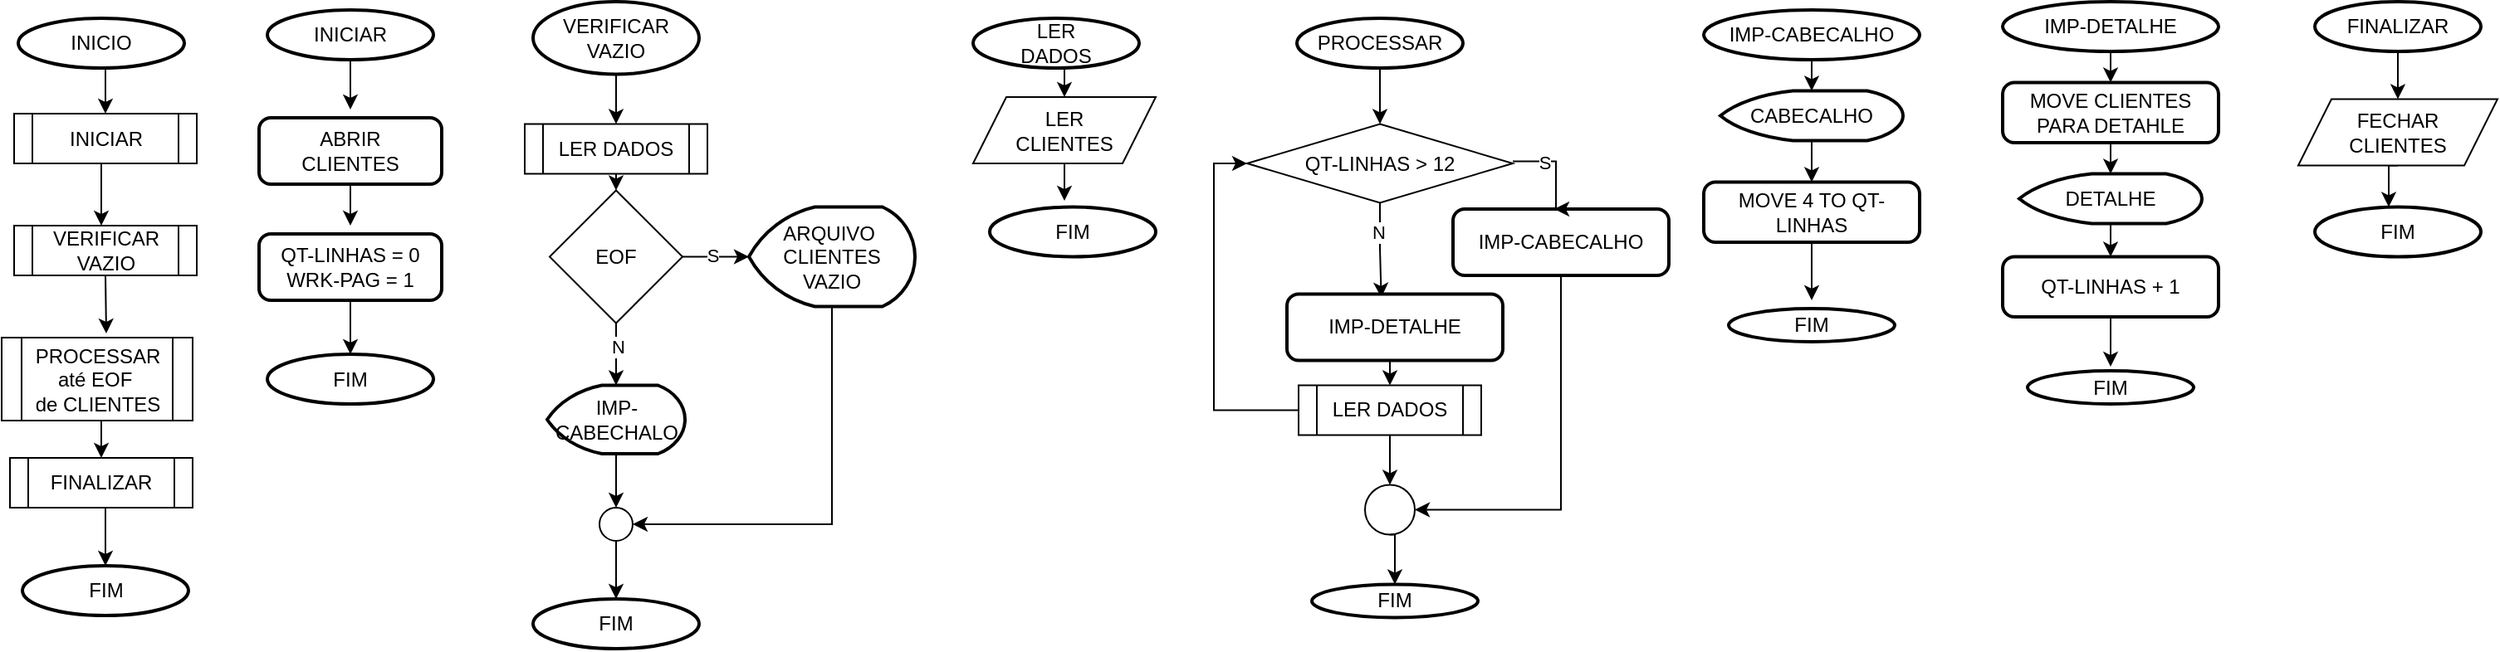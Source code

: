 <mxfile version="24.5.3" type="device" pages="2">
  <diagram name="Página-1" id="pBaO2yfYD-rqWQupFbOJ">
    <mxGraphModel dx="1549" dy="926" grid="1" gridSize="10" guides="1" tooltips="1" connect="1" arrows="1" fold="1" page="1" pageScale="1" pageWidth="827" pageHeight="1169" math="0" shadow="0">
      <root>
        <mxCell id="0" />
        <mxCell id="1" parent="0" />
        <mxCell id="b5VaA3jdvrJ5qbFLaiBG-65" style="edgeStyle=orthogonalEdgeStyle;rounded=0;orthogonalLoop=1;jettySize=auto;html=1;exitX=0.5;exitY=1;exitDx=0;exitDy=0;exitPerimeter=0;entryX=0.5;entryY=0;entryDx=0;entryDy=0;" parent="1" source="b5VaA3jdvrJ5qbFLaiBG-66" target="b5VaA3jdvrJ5qbFLaiBG-69" edge="1">
          <mxGeometry relative="1" as="geometry" />
        </mxCell>
        <mxCell id="b5VaA3jdvrJ5qbFLaiBG-66" value="INICIO" style="strokeWidth=2;html=1;shape=mxgraph.flowchart.start_1;whiteSpace=wrap;" parent="1" vertex="1">
          <mxGeometry x="15" y="30" width="100" height="30" as="geometry" />
        </mxCell>
        <mxCell id="b5VaA3jdvrJ5qbFLaiBG-67" value="FIM" style="strokeWidth=2;html=1;shape=mxgraph.flowchart.start_1;whiteSpace=wrap;" parent="1" vertex="1">
          <mxGeometry x="17.5" y="360" width="100" height="30" as="geometry" />
        </mxCell>
        <mxCell id="b5VaA3jdvrJ5qbFLaiBG-68" style="edgeStyle=orthogonalEdgeStyle;rounded=0;orthogonalLoop=1;jettySize=auto;html=1;exitX=0.5;exitY=1;exitDx=0;exitDy=0;" parent="1" source="b5VaA3jdvrJ5qbFLaiBG-69" edge="1">
          <mxGeometry relative="1" as="geometry">
            <mxPoint x="65" y="155" as="targetPoint" />
          </mxGeometry>
        </mxCell>
        <mxCell id="b5VaA3jdvrJ5qbFLaiBG-69" value="INICIAR" style="shape=process;whiteSpace=wrap;html=1;backgroundOutline=1;" parent="1" vertex="1">
          <mxGeometry x="12.5" y="87.5" width="110" height="30" as="geometry" />
        </mxCell>
        <mxCell id="b5VaA3jdvrJ5qbFLaiBG-70" style="edgeStyle=orthogonalEdgeStyle;rounded=0;orthogonalLoop=1;jettySize=auto;html=1;exitX=0.5;exitY=1;exitDx=0;exitDy=0;entryX=0.5;entryY=0;entryDx=0;entryDy=0;" parent="1" source="b5VaA3jdvrJ5qbFLaiBG-71" target="b5VaA3jdvrJ5qbFLaiBG-72" edge="1">
          <mxGeometry relative="1" as="geometry" />
        </mxCell>
        <mxCell id="b5VaA3jdvrJ5qbFLaiBG-71" value="PROCESSAR&lt;div&gt;até EOF&amp;nbsp;&lt;/div&gt;&lt;div&gt;de CLIENTES&lt;/div&gt;" style="shape=process;whiteSpace=wrap;html=1;backgroundOutline=1;" parent="1" vertex="1">
          <mxGeometry x="5" y="222.5" width="115" height="50" as="geometry" />
        </mxCell>
        <mxCell id="b5VaA3jdvrJ5qbFLaiBG-72" value="FINALIZAR" style="shape=process;whiteSpace=wrap;html=1;backgroundOutline=1;" parent="1" vertex="1">
          <mxGeometry x="10" y="295" width="110" height="30" as="geometry" />
        </mxCell>
        <mxCell id="b5VaA3jdvrJ5qbFLaiBG-73" style="edgeStyle=orthogonalEdgeStyle;rounded=0;orthogonalLoop=1;jettySize=auto;html=1;exitX=0.5;exitY=1;exitDx=0;exitDy=0;exitPerimeter=0;entryX=0.5;entryY=0;entryDx=0;entryDy=0;" parent="1" source="b5VaA3jdvrJ5qbFLaiBG-74" edge="1">
          <mxGeometry relative="1" as="geometry">
            <mxPoint x="215" y="85" as="targetPoint" />
          </mxGeometry>
        </mxCell>
        <mxCell id="b5VaA3jdvrJ5qbFLaiBG-74" value="INICIAR" style="strokeWidth=2;html=1;shape=mxgraph.flowchart.start_1;whiteSpace=wrap;" parent="1" vertex="1">
          <mxGeometry x="165" y="25" width="100" height="30" as="geometry" />
        </mxCell>
        <mxCell id="b5VaA3jdvrJ5qbFLaiBG-75" value="FIM" style="strokeWidth=2;html=1;shape=mxgraph.flowchart.start_1;whiteSpace=wrap;" parent="1" vertex="1">
          <mxGeometry x="165" y="232.5" width="100" height="30" as="geometry" />
        </mxCell>
        <mxCell id="b5VaA3jdvrJ5qbFLaiBG-76" style="edgeStyle=orthogonalEdgeStyle;rounded=0;orthogonalLoop=1;jettySize=auto;html=1;exitX=0.5;exitY=1;exitDx=0;exitDy=0;entryX=0.5;entryY=0;entryDx=0;entryDy=0;" parent="1" edge="1">
          <mxGeometry relative="1" as="geometry">
            <mxPoint x="215" y="125" as="sourcePoint" />
            <mxPoint x="215" y="155" as="targetPoint" />
          </mxGeometry>
        </mxCell>
        <mxCell id="vRpORgjXn3SRnf6E8RrY-3" style="edgeStyle=orthogonalEdgeStyle;rounded=0;orthogonalLoop=1;jettySize=auto;html=1;entryX=0.5;entryY=0;entryDx=0;entryDy=0;" parent="1" source="b5VaA3jdvrJ5qbFLaiBG-79" target="b5VaA3jdvrJ5qbFLaiBG-99" edge="1">
          <mxGeometry relative="1" as="geometry" />
        </mxCell>
        <mxCell id="b5VaA3jdvrJ5qbFLaiBG-79" value="PROCESSAR" style="strokeWidth=2;html=1;shape=mxgraph.flowchart.start_1;whiteSpace=wrap;" parent="1" vertex="1">
          <mxGeometry x="785" y="30" width="100" height="30" as="geometry" />
        </mxCell>
        <mxCell id="b5VaA3jdvrJ5qbFLaiBG-80" value="FIM" style="strokeWidth=2;html=1;shape=mxgraph.flowchart.start_1;whiteSpace=wrap;" parent="1" vertex="1">
          <mxGeometry x="794" y="371.25" width="100" height="20" as="geometry" />
        </mxCell>
        <mxCell id="b5VaA3jdvrJ5qbFLaiBG-81" value="FINALIZAR" style="strokeWidth=2;html=1;shape=mxgraph.flowchart.start_1;whiteSpace=wrap;" parent="1" vertex="1">
          <mxGeometry x="1398" y="20" width="100" height="30" as="geometry" />
        </mxCell>
        <mxCell id="b5VaA3jdvrJ5qbFLaiBG-82" value="FIM" style="strokeWidth=2;html=1;shape=mxgraph.flowchart.start_1;whiteSpace=wrap;" parent="1" vertex="1">
          <mxGeometry x="1398" y="143.75" width="100" height="30" as="geometry" />
        </mxCell>
        <mxCell id="b5VaA3jdvrJ5qbFLaiBG-83" style="edgeStyle=orthogonalEdgeStyle;rounded=0;orthogonalLoop=1;jettySize=auto;html=1;exitX=0.5;exitY=1;exitDx=0;exitDy=0;entryX=0.5;entryY=0;entryDx=0;entryDy=0;" parent="1" source="b5VaA3jdvrJ5qbFLaiBG-84" edge="1">
          <mxGeometry relative="1" as="geometry">
            <mxPoint x="1442.5" y="143.75" as="targetPoint" />
          </mxGeometry>
        </mxCell>
        <mxCell id="b5VaA3jdvrJ5qbFLaiBG-84" value="FECHAR&lt;div&gt;CLIENTES&lt;/div&gt;" style="shape=parallelogram;perimeter=parallelogramPerimeter;whiteSpace=wrap;html=1;fixedSize=1;" parent="1" vertex="1">
          <mxGeometry x="1388" y="78.75" width="120" height="40" as="geometry" />
        </mxCell>
        <mxCell id="b5VaA3jdvrJ5qbFLaiBG-89" style="edgeStyle=orthogonalEdgeStyle;rounded=0;orthogonalLoop=1;jettySize=auto;html=1;exitX=0.5;exitY=1;exitDx=0;exitDy=0;exitPerimeter=0;entryX=0.5;entryY=0;entryDx=0;entryDy=0;" parent="1" source="b5VaA3jdvrJ5qbFLaiBG-90" target="b5VaA3jdvrJ5qbFLaiBG-110" edge="1">
          <mxGeometry relative="1" as="geometry" />
        </mxCell>
        <mxCell id="b5VaA3jdvrJ5qbFLaiBG-90" value="VERIFICAR&lt;div&gt;VAZIO&lt;/div&gt;" style="strokeWidth=2;html=1;shape=mxgraph.flowchart.start_1;whiteSpace=wrap;" parent="1" vertex="1">
          <mxGeometry x="325" y="20" width="100" height="43.75" as="geometry" />
        </mxCell>
        <mxCell id="b5VaA3jdvrJ5qbFLaiBG-91" value="FIM" style="strokeWidth=2;html=1;shape=mxgraph.flowchart.start_1;whiteSpace=wrap;" parent="1" vertex="1">
          <mxGeometry x="325" y="380" width="100" height="30" as="geometry" />
        </mxCell>
        <mxCell id="b5VaA3jdvrJ5qbFLaiBG-96" style="edgeStyle=orthogonalEdgeStyle;rounded=0;orthogonalLoop=1;jettySize=auto;html=1;exitX=0.5;exitY=1;exitDx=0;exitDy=0;entryX=0.5;entryY=0;entryDx=0;entryDy=0;entryPerimeter=0;" parent="1" source="b5VaA3jdvrJ5qbFLaiBG-72" target="b5VaA3jdvrJ5qbFLaiBG-67" edge="1">
          <mxGeometry relative="1" as="geometry" />
        </mxCell>
        <mxCell id="b5VaA3jdvrJ5qbFLaiBG-97" style="edgeStyle=orthogonalEdgeStyle;rounded=0;orthogonalLoop=1;jettySize=auto;html=1;exitX=0.5;exitY=1;exitDx=0;exitDy=0;entryX=0.437;entryY=0.054;entryDx=0;entryDy=0;entryPerimeter=0;" parent="1" source="b5VaA3jdvrJ5qbFLaiBG-99" target="b5VaA3jdvrJ5qbFLaiBG-138" edge="1">
          <mxGeometry relative="1" as="geometry">
            <mxPoint x="835" y="300" as="targetPoint" />
          </mxGeometry>
        </mxCell>
        <mxCell id="b5VaA3jdvrJ5qbFLaiBG-98" value="N" style="edgeLabel;html=1;align=center;verticalAlign=middle;resizable=0;points=[];" parent="b5VaA3jdvrJ5qbFLaiBG-97" connectable="0" vertex="1">
          <mxGeometry x="-0.394" y="-1" relative="1" as="geometry">
            <mxPoint as="offset" />
          </mxGeometry>
        </mxCell>
        <mxCell id="b5VaA3jdvrJ5qbFLaiBG-99" value="QT-LINHAS &amp;gt; 12" style="rhombus;whiteSpace=wrap;html=1;" parent="1" vertex="1">
          <mxGeometry x="755" y="93.75" width="160" height="47.5" as="geometry" />
        </mxCell>
        <mxCell id="b5VaA3jdvrJ5qbFLaiBG-140" style="edgeStyle=orthogonalEdgeStyle;rounded=0;orthogonalLoop=1;jettySize=auto;html=1;exitX=0.5;exitY=1;exitDx=0;exitDy=0;entryX=1;entryY=0.5;entryDx=0;entryDy=0;" parent="1" source="b5VaA3jdvrJ5qbFLaiBG-100" target="b5VaA3jdvrJ5qbFLaiBG-101" edge="1">
          <mxGeometry relative="1" as="geometry">
            <mxPoint x="944" y="281.25" as="targetPoint" />
          </mxGeometry>
        </mxCell>
        <mxCell id="b5VaA3jdvrJ5qbFLaiBG-100" value="IMP-CABECALHO" style="rounded=1;whiteSpace=wrap;html=1;absoluteArcSize=1;arcSize=14;strokeWidth=2;" parent="1" vertex="1">
          <mxGeometry x="879" y="145" width="130" height="40" as="geometry" />
        </mxCell>
        <mxCell id="b5VaA3jdvrJ5qbFLaiBG-101" value="" style="ellipse;whiteSpace=wrap;html=1;aspect=fixed;" parent="1" vertex="1">
          <mxGeometry x="826" y="311.25" width="30" height="30" as="geometry" />
        </mxCell>
        <mxCell id="b5VaA3jdvrJ5qbFLaiBG-102" style="edgeStyle=orthogonalEdgeStyle;rounded=0;orthogonalLoop=1;jettySize=auto;html=1;exitX=1;exitY=0.5;exitDx=0;exitDy=0;" parent="1" edge="1">
          <mxGeometry relative="1" as="geometry">
            <mxPoint x="915" y="116.25" as="sourcePoint" />
            <mxPoint x="940" y="145" as="targetPoint" />
            <Array as="points">
              <mxPoint x="941" y="116.5" />
            </Array>
          </mxGeometry>
        </mxCell>
        <mxCell id="b5VaA3jdvrJ5qbFLaiBG-103" value="S" style="edgeLabel;html=1;align=center;verticalAlign=middle;resizable=0;points=[];" parent="b5VaA3jdvrJ5qbFLaiBG-102" connectable="0" vertex="1">
          <mxGeometry x="-0.341" relative="1" as="geometry">
            <mxPoint as="offset" />
          </mxGeometry>
        </mxCell>
        <mxCell id="b5VaA3jdvrJ5qbFLaiBG-105" value="ABRIR&lt;div&gt;CLIENTES&lt;/div&gt;" style="rounded=1;whiteSpace=wrap;html=1;absoluteArcSize=1;arcSize=14;strokeWidth=2;" parent="1" vertex="1">
          <mxGeometry x="160" y="90" width="110" height="40" as="geometry" />
        </mxCell>
        <mxCell id="b5VaA3jdvrJ5qbFLaiBG-106" value="&lt;div&gt;QT-LINHAS = 0&lt;/div&gt;&lt;div&gt;WRK-PAG = 1&lt;/div&gt;" style="rounded=1;whiteSpace=wrap;html=1;absoluteArcSize=1;arcSize=14;strokeWidth=2;" parent="1" vertex="1">
          <mxGeometry x="160" y="160" width="110" height="40" as="geometry" />
        </mxCell>
        <mxCell id="b5VaA3jdvrJ5qbFLaiBG-107" style="edgeStyle=orthogonalEdgeStyle;rounded=0;orthogonalLoop=1;jettySize=auto;html=1;exitX=0.5;exitY=1;exitDx=0;exitDy=0;" parent="1" source="b5VaA3jdvrJ5qbFLaiBG-108" edge="1">
          <mxGeometry relative="1" as="geometry">
            <mxPoint x="68" y="220" as="targetPoint" />
          </mxGeometry>
        </mxCell>
        <mxCell id="b5VaA3jdvrJ5qbFLaiBG-108" value="VERIFICAR&lt;div&gt;VAZIO&lt;/div&gt;" style="shape=process;whiteSpace=wrap;html=1;backgroundOutline=1;" parent="1" vertex="1">
          <mxGeometry x="12.5" y="155" width="110" height="30" as="geometry" />
        </mxCell>
        <mxCell id="b5VaA3jdvrJ5qbFLaiBG-109" style="edgeStyle=orthogonalEdgeStyle;rounded=0;orthogonalLoop=1;jettySize=auto;html=1;exitX=0.5;exitY=1;exitDx=0;exitDy=0;entryX=0.5;entryY=0;entryDx=0;entryDy=0;" parent="1" source="b5VaA3jdvrJ5qbFLaiBG-110" target="b5VaA3jdvrJ5qbFLaiBG-115" edge="1">
          <mxGeometry relative="1" as="geometry" />
        </mxCell>
        <mxCell id="b5VaA3jdvrJ5qbFLaiBG-110" value="LER DADOS" style="shape=process;whiteSpace=wrap;html=1;backgroundOutline=1;" parent="1" vertex="1">
          <mxGeometry x="320" y="93.75" width="110" height="30" as="geometry" />
        </mxCell>
        <mxCell id="b5VaA3jdvrJ5qbFLaiBG-111" style="edgeStyle=orthogonalEdgeStyle;rounded=0;orthogonalLoop=1;jettySize=auto;html=1;exitX=0.5;exitY=1;exitDx=0;exitDy=0;exitPerimeter=0;entryX=0.5;entryY=0;entryDx=0;entryDy=0;" parent="1" source="b5VaA3jdvrJ5qbFLaiBG-112" target="b5VaA3jdvrJ5qbFLaiBG-113" edge="1">
          <mxGeometry relative="1" as="geometry" />
        </mxCell>
        <mxCell id="b5VaA3jdvrJ5qbFLaiBG-112" value="LER&lt;div&gt;DADOS&lt;/div&gt;" style="strokeWidth=2;html=1;shape=mxgraph.flowchart.start_1;whiteSpace=wrap;" parent="1" vertex="1">
          <mxGeometry x="590" y="30" width="100" height="30" as="geometry" />
        </mxCell>
        <mxCell id="b5VaA3jdvrJ5qbFLaiBG-113" value="LER&lt;div&gt;CLIENTES&lt;/div&gt;" style="shape=parallelogram;perimeter=parallelogramPerimeter;whiteSpace=wrap;html=1;fixedSize=1;" parent="1" vertex="1">
          <mxGeometry x="590" y="77.5" width="110" height="40" as="geometry" />
        </mxCell>
        <mxCell id="b5VaA3jdvrJ5qbFLaiBG-114" value="FIM" style="strokeWidth=2;html=1;shape=mxgraph.flowchart.start_1;whiteSpace=wrap;" parent="1" vertex="1">
          <mxGeometry x="600" y="143.75" width="100" height="30" as="geometry" />
        </mxCell>
        <mxCell id="b5VaA3jdvrJ5qbFLaiBG-115" value="EOF" style="rhombus;whiteSpace=wrap;html=1;" parent="1" vertex="1">
          <mxGeometry x="335" y="133.75" width="80" height="80" as="geometry" />
        </mxCell>
        <mxCell id="b5VaA3jdvrJ5qbFLaiBG-116" value="ARQUIVO&amp;nbsp;&lt;div&gt;CLIENTES&lt;div&gt;VAZIO&lt;/div&gt;&lt;/div&gt;" style="strokeWidth=2;html=1;shape=mxgraph.flowchart.display;whiteSpace=wrap;" parent="1" vertex="1">
          <mxGeometry x="455" y="143.75" width="100" height="60" as="geometry" />
        </mxCell>
        <mxCell id="b5VaA3jdvrJ5qbFLaiBG-117" style="edgeStyle=orthogonalEdgeStyle;rounded=0;orthogonalLoop=1;jettySize=auto;html=1;exitX=1;exitY=0.5;exitDx=0;exitDy=0;entryX=0;entryY=0.5;entryDx=0;entryDy=0;entryPerimeter=0;" parent="1" source="b5VaA3jdvrJ5qbFLaiBG-115" target="b5VaA3jdvrJ5qbFLaiBG-116" edge="1">
          <mxGeometry relative="1" as="geometry" />
        </mxCell>
        <mxCell id="b5VaA3jdvrJ5qbFLaiBG-118" value="S" style="edgeLabel;html=1;align=center;verticalAlign=middle;resizable=0;points=[];" parent="b5VaA3jdvrJ5qbFLaiBG-117" connectable="0" vertex="1">
          <mxGeometry x="-0.121" y="1" relative="1" as="geometry">
            <mxPoint as="offset" />
          </mxGeometry>
        </mxCell>
        <mxCell id="b5VaA3jdvrJ5qbFLaiBG-119" value="" style="verticalLabelPosition=bottom;verticalAlign=top;html=1;shape=mxgraph.flowchart.on-page_reference;" parent="1" vertex="1">
          <mxGeometry x="365" y="325" width="20" height="20" as="geometry" />
        </mxCell>
        <mxCell id="b5VaA3jdvrJ5qbFLaiBG-120" style="edgeStyle=orthogonalEdgeStyle;rounded=0;orthogonalLoop=1;jettySize=auto;html=1;exitX=0.5;exitY=1;exitDx=0;exitDy=0;entryX=0.5;entryY=0;entryDx=0;entryDy=0;entryPerimeter=0;" parent="1" source="Aht1Coh94drEiAmXXkFB-1" target="b5VaA3jdvrJ5qbFLaiBG-119" edge="1">
          <mxGeometry relative="1" as="geometry" />
        </mxCell>
        <mxCell id="b5VaA3jdvrJ5qbFLaiBG-122" style="edgeStyle=orthogonalEdgeStyle;rounded=0;orthogonalLoop=1;jettySize=auto;html=1;exitX=0.5;exitY=1;exitDx=0;exitDy=0;exitPerimeter=0;entryX=0.5;entryY=0;entryDx=0;entryDy=0;entryPerimeter=0;" parent="1" source="b5VaA3jdvrJ5qbFLaiBG-119" target="b5VaA3jdvrJ5qbFLaiBG-91" edge="1">
          <mxGeometry relative="1" as="geometry" />
        </mxCell>
        <mxCell id="b5VaA3jdvrJ5qbFLaiBG-123" style="edgeStyle=orthogonalEdgeStyle;rounded=0;orthogonalLoop=1;jettySize=auto;html=1;exitX=0.5;exitY=1;exitDx=0;exitDy=0;exitPerimeter=0;entryX=1;entryY=0.5;entryDx=0;entryDy=0;entryPerimeter=0;" parent="1" source="b5VaA3jdvrJ5qbFLaiBG-116" target="b5VaA3jdvrJ5qbFLaiBG-119" edge="1">
          <mxGeometry relative="1" as="geometry" />
        </mxCell>
        <mxCell id="b5VaA3jdvrJ5qbFLaiBG-124" style="edgeStyle=orthogonalEdgeStyle;rounded=0;orthogonalLoop=1;jettySize=auto;html=1;exitX=0.5;exitY=1;exitDx=0;exitDy=0;" parent="1" source="b5VaA3jdvrJ5qbFLaiBG-113" edge="1">
          <mxGeometry relative="1" as="geometry">
            <mxPoint x="645" y="140" as="targetPoint" />
          </mxGeometry>
        </mxCell>
        <mxCell id="b5VaA3jdvrJ5qbFLaiBG-130" style="edgeStyle=orthogonalEdgeStyle;rounded=0;orthogonalLoop=1;jettySize=auto;html=1;exitX=0.5;exitY=1;exitDx=0;exitDy=0;exitPerimeter=0;entryX=0.5;entryY=0;entryDx=0;entryDy=0;entryPerimeter=0;" parent="1" source="b5VaA3jdvrJ5qbFLaiBG-81" edge="1">
          <mxGeometry relative="1" as="geometry">
            <mxPoint x="1448.0" y="78.75" as="targetPoint" />
          </mxGeometry>
        </mxCell>
        <mxCell id="b5VaA3jdvrJ5qbFLaiBG-137" style="edgeStyle=orthogonalEdgeStyle;rounded=0;orthogonalLoop=1;jettySize=auto;html=1;exitX=0.5;exitY=1;exitDx=0;exitDy=0;entryX=0.5;entryY=0;entryDx=0;entryDy=0;entryPerimeter=0;" parent="1" source="b5VaA3jdvrJ5qbFLaiBG-106" target="b5VaA3jdvrJ5qbFLaiBG-75" edge="1">
          <mxGeometry relative="1" as="geometry" />
        </mxCell>
        <mxCell id="b5VaA3jdvrJ5qbFLaiBG-142" style="edgeStyle=orthogonalEdgeStyle;rounded=0;orthogonalLoop=1;jettySize=auto;html=1;exitX=0.5;exitY=1;exitDx=0;exitDy=0;entryX=0.5;entryY=0;entryDx=0;entryDy=0;" parent="1" source="b5VaA3jdvrJ5qbFLaiBG-138" target="b5VaA3jdvrJ5qbFLaiBG-141" edge="1">
          <mxGeometry relative="1" as="geometry" />
        </mxCell>
        <mxCell id="b5VaA3jdvrJ5qbFLaiBG-138" value="IMP-DETALHE" style="rounded=1;whiteSpace=wrap;html=1;absoluteArcSize=1;arcSize=14;strokeWidth=2;" parent="1" vertex="1">
          <mxGeometry x="779" y="196.25" width="130" height="40" as="geometry" />
        </mxCell>
        <mxCell id="b5VaA3jdvrJ5qbFLaiBG-143" style="edgeStyle=orthogonalEdgeStyle;rounded=0;orthogonalLoop=1;jettySize=auto;html=1;exitX=0.5;exitY=1;exitDx=0;exitDy=0;entryX=0.5;entryY=0;entryDx=0;entryDy=0;" parent="1" source="b5VaA3jdvrJ5qbFLaiBG-141" target="b5VaA3jdvrJ5qbFLaiBG-101" edge="1">
          <mxGeometry relative="1" as="geometry" />
        </mxCell>
        <mxCell id="vRpORgjXn3SRnf6E8RrY-1" style="edgeStyle=orthogonalEdgeStyle;rounded=0;orthogonalLoop=1;jettySize=auto;html=1;entryX=0;entryY=0.5;entryDx=0;entryDy=0;exitX=0;exitY=0.5;exitDx=0;exitDy=0;" parent="1" source="b5VaA3jdvrJ5qbFLaiBG-141" target="b5VaA3jdvrJ5qbFLaiBG-99" edge="1">
          <mxGeometry relative="1" as="geometry" />
        </mxCell>
        <mxCell id="b5VaA3jdvrJ5qbFLaiBG-141" value="LER DADOS" style="shape=process;whiteSpace=wrap;html=1;backgroundOutline=1;" parent="1" vertex="1">
          <mxGeometry x="786" y="251.25" width="110" height="30" as="geometry" />
        </mxCell>
        <mxCell id="b5VaA3jdvrJ5qbFLaiBG-145" style="edgeStyle=orthogonalEdgeStyle;rounded=0;orthogonalLoop=1;jettySize=auto;html=1;exitX=0.5;exitY=1;exitDx=0;exitDy=0;entryX=0.5;entryY=0;entryDx=0;entryDy=0;entryPerimeter=0;" parent="1" source="b5VaA3jdvrJ5qbFLaiBG-101" target="b5VaA3jdvrJ5qbFLaiBG-80" edge="1">
          <mxGeometry relative="1" as="geometry" />
        </mxCell>
        <mxCell id="b5VaA3jdvrJ5qbFLaiBG-146" value="IMP-CABECALHO" style="strokeWidth=2;html=1;shape=mxgraph.flowchart.start_1;whiteSpace=wrap;" parent="1" vertex="1">
          <mxGeometry x="1030" y="25" width="130" height="30" as="geometry" />
        </mxCell>
        <mxCell id="b5VaA3jdvrJ5qbFLaiBG-159" style="edgeStyle=orthogonalEdgeStyle;rounded=0;orthogonalLoop=1;jettySize=auto;html=1;exitX=0.5;exitY=1;exitDx=0;exitDy=0;exitPerimeter=0;entryX=0.5;entryY=0;entryDx=0;entryDy=0;" parent="1" source="b5VaA3jdvrJ5qbFLaiBG-147" target="b5VaA3jdvrJ5qbFLaiBG-150" edge="1">
          <mxGeometry relative="1" as="geometry" />
        </mxCell>
        <mxCell id="b5VaA3jdvrJ5qbFLaiBG-147" value="CABECALHO" style="strokeWidth=2;html=1;shape=mxgraph.flowchart.display;whiteSpace=wrap;" parent="1" vertex="1">
          <mxGeometry x="1040" y="73.75" width="110" height="30" as="geometry" />
        </mxCell>
        <mxCell id="b5VaA3jdvrJ5qbFLaiBG-160" style="edgeStyle=orthogonalEdgeStyle;rounded=0;orthogonalLoop=1;jettySize=auto;html=1;exitX=0.5;exitY=1;exitDx=0;exitDy=0;" parent="1" source="b5VaA3jdvrJ5qbFLaiBG-150" edge="1">
          <mxGeometry relative="1" as="geometry">
            <mxPoint x="1095" y="200" as="targetPoint" />
          </mxGeometry>
        </mxCell>
        <mxCell id="b5VaA3jdvrJ5qbFLaiBG-150" value="MOVE 4 TO QT-LINHAS" style="rounded=1;whiteSpace=wrap;html=1;absoluteArcSize=1;arcSize=14;strokeWidth=2;" parent="1" vertex="1">
          <mxGeometry x="1030" y="128.75" width="130" height="36.25" as="geometry" />
        </mxCell>
        <mxCell id="b5VaA3jdvrJ5qbFLaiBG-161" style="edgeStyle=orthogonalEdgeStyle;rounded=0;orthogonalLoop=1;jettySize=auto;html=1;exitX=0.5;exitY=1;exitDx=0;exitDy=0;exitPerimeter=0;entryX=0.5;entryY=0;entryDx=0;entryDy=0;" parent="1" source="b5VaA3jdvrJ5qbFLaiBG-151" target="b5VaA3jdvrJ5qbFLaiBG-154" edge="1">
          <mxGeometry relative="1" as="geometry" />
        </mxCell>
        <mxCell id="b5VaA3jdvrJ5qbFLaiBG-151" value="IMP-DETALHE" style="strokeWidth=2;html=1;shape=mxgraph.flowchart.start_1;whiteSpace=wrap;" parent="1" vertex="1">
          <mxGeometry x="1210" y="20" width="130" height="30" as="geometry" />
        </mxCell>
        <mxCell id="b5VaA3jdvrJ5qbFLaiBG-163" style="edgeStyle=orthogonalEdgeStyle;rounded=0;orthogonalLoop=1;jettySize=auto;html=1;exitX=0.5;exitY=1;exitDx=0;exitDy=0;exitPerimeter=0;entryX=0.5;entryY=0;entryDx=0;entryDy=0;" parent="1" source="b5VaA3jdvrJ5qbFLaiBG-152" target="b5VaA3jdvrJ5qbFLaiBG-153" edge="1">
          <mxGeometry relative="1" as="geometry" />
        </mxCell>
        <mxCell id="b5VaA3jdvrJ5qbFLaiBG-152" value="DETALHE" style="strokeWidth=2;html=1;shape=mxgraph.flowchart.display;whiteSpace=wrap;" parent="1" vertex="1">
          <mxGeometry x="1220" y="123.75" width="110" height="30" as="geometry" />
        </mxCell>
        <mxCell id="b5VaA3jdvrJ5qbFLaiBG-164" style="edgeStyle=orthogonalEdgeStyle;rounded=0;orthogonalLoop=1;jettySize=auto;html=1;exitX=0.5;exitY=1;exitDx=0;exitDy=0;" parent="1" source="b5VaA3jdvrJ5qbFLaiBG-153" edge="1">
          <mxGeometry relative="1" as="geometry">
            <mxPoint x="1275" y="240" as="targetPoint" />
          </mxGeometry>
        </mxCell>
        <mxCell id="b5VaA3jdvrJ5qbFLaiBG-153" value="QT-LINHAS + 1" style="rounded=1;whiteSpace=wrap;html=1;absoluteArcSize=1;arcSize=14;strokeWidth=2;" parent="1" vertex="1">
          <mxGeometry x="1210" y="173.75" width="130" height="36.25" as="geometry" />
        </mxCell>
        <mxCell id="b5VaA3jdvrJ5qbFLaiBG-154" value="MOVE CLIENTES&lt;div&gt;PARA DETAHLE&lt;/div&gt;" style="rounded=1;whiteSpace=wrap;html=1;absoluteArcSize=1;arcSize=14;strokeWidth=2;" parent="1" vertex="1">
          <mxGeometry x="1210" y="68.75" width="130" height="36.25" as="geometry" />
        </mxCell>
        <mxCell id="b5VaA3jdvrJ5qbFLaiBG-155" style="edgeStyle=orthogonalEdgeStyle;rounded=0;orthogonalLoop=1;jettySize=auto;html=1;exitX=0.5;exitY=1;exitDx=0;exitDy=0;" parent="1" source="b5VaA3jdvrJ5qbFLaiBG-153" target="b5VaA3jdvrJ5qbFLaiBG-153" edge="1">
          <mxGeometry relative="1" as="geometry" />
        </mxCell>
        <mxCell id="b5VaA3jdvrJ5qbFLaiBG-156" value="FIM" style="strokeWidth=2;html=1;shape=mxgraph.flowchart.start_1;whiteSpace=wrap;" parent="1" vertex="1">
          <mxGeometry x="1045" y="205" width="100" height="20" as="geometry" />
        </mxCell>
        <mxCell id="b5VaA3jdvrJ5qbFLaiBG-157" value="FIM" style="strokeWidth=2;html=1;shape=mxgraph.flowchart.start_1;whiteSpace=wrap;" parent="1" vertex="1">
          <mxGeometry x="1225" y="242.5" width="100" height="20" as="geometry" />
        </mxCell>
        <mxCell id="b5VaA3jdvrJ5qbFLaiBG-158" style="edgeStyle=orthogonalEdgeStyle;rounded=0;orthogonalLoop=1;jettySize=auto;html=1;exitX=0.5;exitY=1;exitDx=0;exitDy=0;exitPerimeter=0;entryX=0.5;entryY=0;entryDx=0;entryDy=0;entryPerimeter=0;" parent="1" source="b5VaA3jdvrJ5qbFLaiBG-146" target="b5VaA3jdvrJ5qbFLaiBG-147" edge="1">
          <mxGeometry relative="1" as="geometry" />
        </mxCell>
        <mxCell id="b5VaA3jdvrJ5qbFLaiBG-162" style="edgeStyle=orthogonalEdgeStyle;rounded=0;orthogonalLoop=1;jettySize=auto;html=1;exitX=0.5;exitY=1;exitDx=0;exitDy=0;entryX=0.5;entryY=0;entryDx=0;entryDy=0;entryPerimeter=0;" parent="1" source="b5VaA3jdvrJ5qbFLaiBG-154" target="b5VaA3jdvrJ5qbFLaiBG-152" edge="1">
          <mxGeometry relative="1" as="geometry" />
        </mxCell>
        <mxCell id="Aht1Coh94drEiAmXXkFB-2" value="" style="edgeStyle=orthogonalEdgeStyle;rounded=0;orthogonalLoop=1;jettySize=auto;html=1;exitX=0.5;exitY=1;exitDx=0;exitDy=0;entryX=0.5;entryY=0;entryDx=0;entryDy=0;entryPerimeter=0;" parent="1" source="b5VaA3jdvrJ5qbFLaiBG-115" target="Aht1Coh94drEiAmXXkFB-1" edge="1">
          <mxGeometry relative="1" as="geometry">
            <mxPoint x="375" y="214" as="sourcePoint" />
            <mxPoint x="375" y="310" as="targetPoint" />
          </mxGeometry>
        </mxCell>
        <mxCell id="Aht1Coh94drEiAmXXkFB-3" value="N" style="edgeLabel;html=1;align=center;verticalAlign=middle;resizable=0;points=[];" parent="Aht1Coh94drEiAmXXkFB-2" connectable="0" vertex="1">
          <mxGeometry x="-0.252" y="1" relative="1" as="geometry">
            <mxPoint as="offset" />
          </mxGeometry>
        </mxCell>
        <mxCell id="Aht1Coh94drEiAmXXkFB-1" value="IMP-CABECHALO" style="strokeWidth=2;html=1;shape=mxgraph.flowchart.display;whiteSpace=wrap;" parent="1" vertex="1">
          <mxGeometry x="333.5" y="251.25" width="83" height="41.25" as="geometry" />
        </mxCell>
      </root>
    </mxGraphModel>
  </diagram>
  <diagram id="Jlg0k86ZoE6ATLRMZ1ZV" name="Página-2">
    <mxGraphModel dx="3355" dy="2456" grid="1" gridSize="10" guides="1" tooltips="1" connect="1" arrows="1" fold="1" page="1" pageScale="1" pageWidth="827" pageHeight="1169" math="0" shadow="0">
      <root>
        <mxCell id="0" />
        <mxCell id="1" parent="0" />
        <mxCell id="UJIsHTtlBw0sEIOThB7D-1" style="edgeStyle=orthogonalEdgeStyle;rounded=0;orthogonalLoop=1;jettySize=auto;html=1;exitX=0.5;exitY=1;exitDx=0;exitDy=0;exitPerimeter=0;entryX=0.5;entryY=0;entryDx=0;entryDy=0;" parent="1" source="UJIsHTtlBw0sEIOThB7D-2" target="UJIsHTtlBw0sEIOThB7D-5" edge="1">
          <mxGeometry relative="1" as="geometry" />
        </mxCell>
        <mxCell id="UJIsHTtlBw0sEIOThB7D-2" value="INICIO" style="strokeWidth=2;html=1;shape=mxgraph.flowchart.start_1;whiteSpace=wrap;" parent="1" vertex="1">
          <mxGeometry x="-787" y="70" width="100" height="30" as="geometry" />
        </mxCell>
        <mxCell id="UJIsHTtlBw0sEIOThB7D-3" value="FIM" style="strokeWidth=2;html=1;shape=mxgraph.flowchart.start_1;whiteSpace=wrap;" parent="1" vertex="1">
          <mxGeometry x="-784.5" y="400" width="100" height="30" as="geometry" />
        </mxCell>
        <mxCell id="UJIsHTtlBw0sEIOThB7D-4" style="edgeStyle=orthogonalEdgeStyle;rounded=0;orthogonalLoop=1;jettySize=auto;html=1;exitX=0.5;exitY=1;exitDx=0;exitDy=0;" parent="1" source="UJIsHTtlBw0sEIOThB7D-5" edge="1">
          <mxGeometry relative="1" as="geometry">
            <mxPoint x="-737" y="195" as="targetPoint" />
          </mxGeometry>
        </mxCell>
        <mxCell id="UJIsHTtlBw0sEIOThB7D-5" value="INICIAR" style="shape=process;whiteSpace=wrap;html=1;backgroundOutline=1;" parent="1" vertex="1">
          <mxGeometry x="-789.5" y="127.5" width="110" height="30" as="geometry" />
        </mxCell>
        <mxCell id="UJIsHTtlBw0sEIOThB7D-6" style="edgeStyle=orthogonalEdgeStyle;rounded=0;orthogonalLoop=1;jettySize=auto;html=1;exitX=0.5;exitY=1;exitDx=0;exitDy=0;entryX=0.5;entryY=0;entryDx=0;entryDy=0;" parent="1" source="UJIsHTtlBw0sEIOThB7D-7" target="UJIsHTtlBw0sEIOThB7D-8" edge="1">
          <mxGeometry relative="1" as="geometry" />
        </mxCell>
        <mxCell id="UJIsHTtlBw0sEIOThB7D-7" value="PROCESSAR&lt;div&gt;até EOF&amp;nbsp;&lt;/div&gt;&lt;div&gt;de CLIENTES&lt;/div&gt;" style="shape=process;whiteSpace=wrap;html=1;backgroundOutline=1;" parent="1" vertex="1">
          <mxGeometry x="-797" y="262.5" width="115" height="50" as="geometry" />
        </mxCell>
        <mxCell id="UJIsHTtlBw0sEIOThB7D-8" value="FINALIZAR" style="shape=process;whiteSpace=wrap;html=1;backgroundOutline=1;" parent="1" vertex="1">
          <mxGeometry x="-792" y="335" width="110" height="30" as="geometry" />
        </mxCell>
        <mxCell id="UJIsHTtlBw0sEIOThB7D-9" style="edgeStyle=orthogonalEdgeStyle;rounded=0;orthogonalLoop=1;jettySize=auto;html=1;exitX=0.5;exitY=1;exitDx=0;exitDy=0;exitPerimeter=0;entryX=0.5;entryY=0;entryDx=0;entryDy=0;" parent="1" source="UJIsHTtlBw0sEIOThB7D-10" edge="1">
          <mxGeometry relative="1" as="geometry">
            <mxPoint x="-587" y="125" as="targetPoint" />
          </mxGeometry>
        </mxCell>
        <mxCell id="UJIsHTtlBw0sEIOThB7D-10" value="INICIAR" style="strokeWidth=2;html=1;shape=mxgraph.flowchart.start_1;whiteSpace=wrap;" parent="1" vertex="1">
          <mxGeometry x="-637" y="65" width="100" height="30" as="geometry" />
        </mxCell>
        <mxCell id="UJIsHTtlBw0sEIOThB7D-11" value="FIM" style="strokeWidth=2;html=1;shape=mxgraph.flowchart.start_1;whiteSpace=wrap;" parent="1" vertex="1">
          <mxGeometry x="-637" y="272.5" width="100" height="30" as="geometry" />
        </mxCell>
        <mxCell id="UJIsHTtlBw0sEIOThB7D-12" style="edgeStyle=orthogonalEdgeStyle;rounded=0;orthogonalLoop=1;jettySize=auto;html=1;exitX=0.5;exitY=1;exitDx=0;exitDy=0;entryX=0.5;entryY=0;entryDx=0;entryDy=0;" parent="1" edge="1">
          <mxGeometry relative="1" as="geometry">
            <mxPoint x="-587" y="165" as="sourcePoint" />
            <mxPoint x="-587" y="195" as="targetPoint" />
          </mxGeometry>
        </mxCell>
        <mxCell id="UJIsHTtlBw0sEIOThB7D-20" style="edgeStyle=orthogonalEdgeStyle;rounded=0;orthogonalLoop=1;jettySize=auto;html=1;exitX=0.5;exitY=1;exitDx=0;exitDy=0;exitPerimeter=0;entryX=0.5;entryY=0;entryDx=0;entryDy=0;" parent="1" source="UJIsHTtlBw0sEIOThB7D-21" target="UJIsHTtlBw0sEIOThB7D-41" edge="1">
          <mxGeometry relative="1" as="geometry" />
        </mxCell>
        <mxCell id="UJIsHTtlBw0sEIOThB7D-21" value="VERIFICAR&lt;div&gt;VAZIO&lt;/div&gt;" style="strokeWidth=2;html=1;shape=mxgraph.flowchart.start_1;whiteSpace=wrap;" parent="1" vertex="1">
          <mxGeometry x="-362" y="60" width="100" height="43.75" as="geometry" />
        </mxCell>
        <mxCell id="UJIsHTtlBw0sEIOThB7D-22" value="FIM" style="strokeWidth=2;html=1;shape=mxgraph.flowchart.start_1;whiteSpace=wrap;" parent="1" vertex="1">
          <mxGeometry x="-362" y="335" width="100" height="30" as="geometry" />
        </mxCell>
        <mxCell id="UJIsHTtlBw0sEIOThB7D-27" style="edgeStyle=orthogonalEdgeStyle;rounded=0;orthogonalLoop=1;jettySize=auto;html=1;exitX=0.5;exitY=1;exitDx=0;exitDy=0;entryX=0.5;entryY=0;entryDx=0;entryDy=0;entryPerimeter=0;" parent="1" source="UJIsHTtlBw0sEIOThB7D-8" target="UJIsHTtlBw0sEIOThB7D-3" edge="1">
          <mxGeometry relative="1" as="geometry" />
        </mxCell>
        <mxCell id="UJIsHTtlBw0sEIOThB7D-36" value="ABRIR&lt;div&gt;CLIENTES&lt;/div&gt;" style="rounded=1;whiteSpace=wrap;html=1;absoluteArcSize=1;arcSize=14;strokeWidth=2;" parent="1" vertex="1">
          <mxGeometry x="-642" y="130" width="110" height="40" as="geometry" />
        </mxCell>
        <mxCell id="UJIsHTtlBw0sEIOThB7D-37" value="&lt;div&gt;QT-LINHAS = 0&lt;/div&gt;" style="rounded=1;whiteSpace=wrap;html=1;absoluteArcSize=1;arcSize=14;strokeWidth=2;" parent="1" vertex="1">
          <mxGeometry x="-642" y="200" width="110" height="40" as="geometry" />
        </mxCell>
        <mxCell id="UJIsHTtlBw0sEIOThB7D-38" style="edgeStyle=orthogonalEdgeStyle;rounded=0;orthogonalLoop=1;jettySize=auto;html=1;exitX=0.5;exitY=1;exitDx=0;exitDy=0;" parent="1" source="UJIsHTtlBw0sEIOThB7D-39" edge="1">
          <mxGeometry relative="1" as="geometry">
            <mxPoint x="-734" y="260" as="targetPoint" />
          </mxGeometry>
        </mxCell>
        <mxCell id="UJIsHTtlBw0sEIOThB7D-39" value="VERIFICAR&lt;div&gt;VAZIO&lt;/div&gt;" style="shape=process;whiteSpace=wrap;html=1;backgroundOutline=1;" parent="1" vertex="1">
          <mxGeometry x="-789.5" y="195" width="110" height="30" as="geometry" />
        </mxCell>
        <mxCell id="UJIsHTtlBw0sEIOThB7D-40" style="edgeStyle=orthogonalEdgeStyle;rounded=0;orthogonalLoop=1;jettySize=auto;html=1;exitX=0.5;exitY=1;exitDx=0;exitDy=0;entryX=0.5;entryY=0;entryDx=0;entryDy=0;" parent="1" source="UJIsHTtlBw0sEIOThB7D-41" target="UJIsHTtlBw0sEIOThB7D-46" edge="1">
          <mxGeometry relative="1" as="geometry" />
        </mxCell>
        <mxCell id="UJIsHTtlBw0sEIOThB7D-41" value="LER DADOS" style="shape=process;whiteSpace=wrap;html=1;backgroundOutline=1;" parent="1" vertex="1">
          <mxGeometry x="-367" y="133.75" width="110" height="30" as="geometry" />
        </mxCell>
        <mxCell id="UJIsHTtlBw0sEIOThB7D-42" style="edgeStyle=orthogonalEdgeStyle;rounded=0;orthogonalLoop=1;jettySize=auto;html=1;exitX=0.5;exitY=1;exitDx=0;exitDy=0;exitPerimeter=0;entryX=0.5;entryY=0;entryDx=0;entryDy=0;" parent="1" source="UJIsHTtlBw0sEIOThB7D-43" target="UJIsHTtlBw0sEIOThB7D-44" edge="1">
          <mxGeometry relative="1" as="geometry" />
        </mxCell>
        <mxCell id="UJIsHTtlBw0sEIOThB7D-43" value="LER&lt;div&gt;DADOS&lt;/div&gt;" style="strokeWidth=2;html=1;shape=mxgraph.flowchart.start_1;whiteSpace=wrap;" parent="1" vertex="1">
          <mxGeometry x="-97" y="70" width="100" height="30" as="geometry" />
        </mxCell>
        <mxCell id="UJIsHTtlBw0sEIOThB7D-44" value="LER&lt;div&gt;CLIENTES&lt;/div&gt;" style="shape=parallelogram;perimeter=parallelogramPerimeter;whiteSpace=wrap;html=1;fixedSize=1;" parent="1" vertex="1">
          <mxGeometry x="-97" y="117.5" width="110" height="40" as="geometry" />
        </mxCell>
        <mxCell id="UJIsHTtlBw0sEIOThB7D-45" value="FIM" style="strokeWidth=2;html=1;shape=mxgraph.flowchart.start_1;whiteSpace=wrap;" parent="1" vertex="1">
          <mxGeometry x="-87" y="183.75" width="100" height="30" as="geometry" />
        </mxCell>
        <mxCell id="6a0aV6jp3u4G8pjCAyvE-2" style="edgeStyle=orthogonalEdgeStyle;rounded=0;orthogonalLoop=1;jettySize=auto;html=1;exitX=0;exitY=0.5;exitDx=0;exitDy=0;" parent="1" source="UJIsHTtlBw0sEIOThB7D-46" target="6a0aV6jp3u4G8pjCAyvE-1" edge="1">
          <mxGeometry relative="1" as="geometry" />
        </mxCell>
        <mxCell id="6a0aV6jp3u4G8pjCAyvE-4" value="N" style="edgeLabel;html=1;align=center;verticalAlign=middle;resizable=0;points=[];" parent="6a0aV6jp3u4G8pjCAyvE-2" connectable="0" vertex="1">
          <mxGeometry x="-0.612" y="-2" relative="1" as="geometry">
            <mxPoint as="offset" />
          </mxGeometry>
        </mxCell>
        <mxCell id="UJIsHTtlBw0sEIOThB7D-46" value="EOF" style="rhombus;whiteSpace=wrap;html=1;" parent="1" vertex="1">
          <mxGeometry x="-352" y="173.75" width="80" height="80" as="geometry" />
        </mxCell>
        <mxCell id="UJIsHTtlBw0sEIOThB7D-47" value="ARQUIVO&amp;nbsp;&lt;div&gt;CLIENTES&lt;div&gt;VAZIO&lt;/div&gt;&lt;/div&gt;" style="strokeWidth=2;html=1;shape=mxgraph.flowchart.display;whiteSpace=wrap;" parent="1" vertex="1">
          <mxGeometry x="-232" y="183.75" width="100" height="60" as="geometry" />
        </mxCell>
        <mxCell id="UJIsHTtlBw0sEIOThB7D-48" style="edgeStyle=orthogonalEdgeStyle;rounded=0;orthogonalLoop=1;jettySize=auto;html=1;exitX=1;exitY=0.5;exitDx=0;exitDy=0;entryX=0;entryY=0.5;entryDx=0;entryDy=0;entryPerimeter=0;" parent="1" source="UJIsHTtlBw0sEIOThB7D-46" target="UJIsHTtlBw0sEIOThB7D-47" edge="1">
          <mxGeometry relative="1" as="geometry" />
        </mxCell>
        <mxCell id="UJIsHTtlBw0sEIOThB7D-49" value="S" style="edgeLabel;html=1;align=center;verticalAlign=middle;resizable=0;points=[];" parent="UJIsHTtlBw0sEIOThB7D-48" connectable="0" vertex="1">
          <mxGeometry x="-0.121" y="1" relative="1" as="geometry">
            <mxPoint as="offset" />
          </mxGeometry>
        </mxCell>
        <mxCell id="UJIsHTtlBw0sEIOThB7D-50" value="" style="verticalLabelPosition=bottom;verticalAlign=top;html=1;shape=mxgraph.flowchart.on-page_reference;" parent="1" vertex="1">
          <mxGeometry x="-322" y="286.25" width="20" height="20" as="geometry" />
        </mxCell>
        <mxCell id="UJIsHTtlBw0sEIOThB7D-51" style="edgeStyle=orthogonalEdgeStyle;rounded=0;orthogonalLoop=1;jettySize=auto;html=1;exitX=0.5;exitY=1;exitDx=0;exitDy=0;entryX=0.5;entryY=0;entryDx=0;entryDy=0;entryPerimeter=0;" parent="1" source="UJIsHTtlBw0sEIOThB7D-46" target="UJIsHTtlBw0sEIOThB7D-50" edge="1">
          <mxGeometry relative="1" as="geometry" />
        </mxCell>
        <mxCell id="UJIsHTtlBw0sEIOThB7D-53" style="edgeStyle=orthogonalEdgeStyle;rounded=0;orthogonalLoop=1;jettySize=auto;html=1;exitX=0.5;exitY=1;exitDx=0;exitDy=0;exitPerimeter=0;entryX=0.5;entryY=0;entryDx=0;entryDy=0;entryPerimeter=0;" parent="1" source="UJIsHTtlBw0sEIOThB7D-50" target="UJIsHTtlBw0sEIOThB7D-22" edge="1">
          <mxGeometry relative="1" as="geometry" />
        </mxCell>
        <mxCell id="UJIsHTtlBw0sEIOThB7D-54" style="edgeStyle=orthogonalEdgeStyle;rounded=0;orthogonalLoop=1;jettySize=auto;html=1;exitX=0.5;exitY=1;exitDx=0;exitDy=0;exitPerimeter=0;entryX=1;entryY=0.5;entryDx=0;entryDy=0;entryPerimeter=0;" parent="1" source="UJIsHTtlBw0sEIOThB7D-47" target="UJIsHTtlBw0sEIOThB7D-50" edge="1">
          <mxGeometry relative="1" as="geometry" />
        </mxCell>
        <mxCell id="UJIsHTtlBw0sEIOThB7D-55" style="edgeStyle=orthogonalEdgeStyle;rounded=0;orthogonalLoop=1;jettySize=auto;html=1;exitX=0.5;exitY=1;exitDx=0;exitDy=0;" parent="1" source="UJIsHTtlBw0sEIOThB7D-44" edge="1">
          <mxGeometry relative="1" as="geometry">
            <mxPoint x="-42" y="180" as="targetPoint" />
          </mxGeometry>
        </mxCell>
        <mxCell id="UJIsHTtlBw0sEIOThB7D-57" style="edgeStyle=orthogonalEdgeStyle;rounded=0;orthogonalLoop=1;jettySize=auto;html=1;exitX=0.5;exitY=1;exitDx=0;exitDy=0;entryX=0.5;entryY=0;entryDx=0;entryDy=0;entryPerimeter=0;" parent="1" source="UJIsHTtlBw0sEIOThB7D-37" target="UJIsHTtlBw0sEIOThB7D-11" edge="1">
          <mxGeometry relative="1" as="geometry" />
        </mxCell>
        <mxCell id="UJIsHTtlBw0sEIOThB7D-81" style="edgeStyle=orthogonalEdgeStyle;rounded=0;orthogonalLoop=1;jettySize=auto;html=1;exitX=0.5;exitY=1;exitDx=0;exitDy=0;exitPerimeter=0;" parent="1" source="UJIsHTtlBw0sEIOThB7D-82" edge="1">
          <mxGeometry relative="1" as="geometry">
            <mxPoint x="-697" y="555" as="targetPoint" />
          </mxGeometry>
        </mxCell>
        <mxCell id="UJIsHTtlBw0sEIOThB7D-82" value="PROCESSAR" style="strokeWidth=2;html=1;shape=mxgraph.flowchart.start_1;whiteSpace=wrap;" parent="1" vertex="1">
          <mxGeometry x="-747" y="480" width="100" height="30" as="geometry" />
        </mxCell>
        <mxCell id="UJIsHTtlBw0sEIOThB7D-83" value="FIM" style="strokeWidth=2;html=1;shape=mxgraph.flowchart.start_1;whiteSpace=wrap;" parent="1" vertex="1">
          <mxGeometry x="-742" y="842.5" width="100" height="20" as="geometry" />
        </mxCell>
        <mxCell id="UJIsHTtlBw0sEIOThB7D-84" value="FINALIZAR" style="strokeWidth=2;html=1;shape=mxgraph.flowchart.start_1;whiteSpace=wrap;" parent="1" vertex="1">
          <mxGeometry x="-134" y="470" width="100" height="30" as="geometry" />
        </mxCell>
        <mxCell id="UJIsHTtlBw0sEIOThB7D-85" value="FIM" style="strokeWidth=2;html=1;shape=mxgraph.flowchart.start_1;whiteSpace=wrap;" parent="1" vertex="1">
          <mxGeometry x="-134" y="602.5" width="100" height="30" as="geometry" />
        </mxCell>
        <mxCell id="UJIsHTtlBw0sEIOThB7D-128" style="edgeStyle=orthogonalEdgeStyle;rounded=0;orthogonalLoop=1;jettySize=auto;html=1;exitX=0.5;exitY=1;exitDx=0;exitDy=0;" parent="1" source="UJIsHTtlBw0sEIOThB7D-87" edge="1">
          <mxGeometry relative="1" as="geometry">
            <mxPoint x="-84" y="600" as="targetPoint" />
          </mxGeometry>
        </mxCell>
        <mxCell id="UJIsHTtlBw0sEIOThB7D-87" value="FECHAR&lt;div&gt;CLIENTES&lt;/div&gt;" style="shape=parallelogram;perimeter=parallelogramPerimeter;whiteSpace=wrap;html=1;fixedSize=1;" parent="1" vertex="1">
          <mxGeometry x="-144" y="523.75" width="120" height="40" as="geometry" />
        </mxCell>
        <mxCell id="UJIsHTtlBw0sEIOThB7D-92" style="edgeStyle=orthogonalEdgeStyle;rounded=0;orthogonalLoop=1;jettySize=auto;html=1;exitX=0.5;exitY=1;exitDx=0;exitDy=0;entryX=0.437;entryY=0.054;entryDx=0;entryDy=0;entryPerimeter=0;" parent="1" source="UJIsHTtlBw0sEIOThB7D-129" target="UJIsHTtlBw0sEIOThB7D-102" edge="1">
          <mxGeometry relative="1" as="geometry">
            <mxPoint x="-698" y="761.25" as="targetPoint" />
          </mxGeometry>
        </mxCell>
        <mxCell id="UJIsHTtlBw0sEIOThB7D-134" style="edgeStyle=orthogonalEdgeStyle;rounded=0;orthogonalLoop=1;jettySize=auto;html=1;exitX=0.5;exitY=1;exitDx=0;exitDy=0;entryX=0.5;entryY=0;entryDx=0;entryDy=0;" parent="1" source="UJIsHTtlBw0sEIOThB7D-94" target="UJIsHTtlBw0sEIOThB7D-129" edge="1">
          <mxGeometry relative="1" as="geometry" />
        </mxCell>
        <mxCell id="UJIsHTtlBw0sEIOThB7D-94" value="QT-LINHAS &amp;gt; 12" style="rhombus;whiteSpace=wrap;html=1;" parent="1" vertex="1">
          <mxGeometry x="-778" y="555" width="160" height="47.5" as="geometry" />
        </mxCell>
        <mxCell id="UJIsHTtlBw0sEIOThB7D-95" style="edgeStyle=orthogonalEdgeStyle;rounded=0;orthogonalLoop=1;jettySize=auto;html=1;exitX=0.5;exitY=1;exitDx=0;exitDy=0;entryX=1;entryY=0.5;entryDx=0;entryDy=0;" parent="1" source="UJIsHTtlBw0sEIOThB7D-96" target="UJIsHTtlBw0sEIOThB7D-129" edge="1">
          <mxGeometry relative="1" as="geometry">
            <mxPoint x="-589" y="742.5" as="targetPoint" />
          </mxGeometry>
        </mxCell>
        <mxCell id="UJIsHTtlBw0sEIOThB7D-96" value="IMP-CABECALHO" style="rounded=1;whiteSpace=wrap;html=1;absoluteArcSize=1;arcSize=14;strokeWidth=2;" parent="1" vertex="1">
          <mxGeometry x="-654" y="606.25" width="130" height="40" as="geometry" />
        </mxCell>
        <mxCell id="UJIsHTtlBw0sEIOThB7D-98" style="edgeStyle=orthogonalEdgeStyle;rounded=0;orthogonalLoop=1;jettySize=auto;html=1;exitX=1;exitY=0.5;exitDx=0;exitDy=0;" parent="1" edge="1">
          <mxGeometry relative="1" as="geometry">
            <mxPoint x="-618" y="577.5" as="sourcePoint" />
            <mxPoint x="-593" y="606.25" as="targetPoint" />
            <Array as="points">
              <mxPoint x="-592" y="577.75" />
            </Array>
          </mxGeometry>
        </mxCell>
        <mxCell id="UJIsHTtlBw0sEIOThB7D-99" value="S" style="edgeLabel;html=1;align=center;verticalAlign=middle;resizable=0;points=[];" parent="UJIsHTtlBw0sEIOThB7D-98" connectable="0" vertex="1">
          <mxGeometry x="-0.341" relative="1" as="geometry">
            <mxPoint as="offset" />
          </mxGeometry>
        </mxCell>
        <mxCell id="UJIsHTtlBw0sEIOThB7D-100" style="edgeStyle=orthogonalEdgeStyle;rounded=0;orthogonalLoop=1;jettySize=auto;html=1;exitX=0.5;exitY=1;exitDx=0;exitDy=0;exitPerimeter=0;entryX=0.5;entryY=0;entryDx=0;entryDy=0;entryPerimeter=0;" parent="1" source="UJIsHTtlBw0sEIOThB7D-84" edge="1">
          <mxGeometry relative="1" as="geometry">
            <mxPoint x="-84" y="528.75" as="targetPoint" />
          </mxGeometry>
        </mxCell>
        <mxCell id="UJIsHTtlBw0sEIOThB7D-101" style="edgeStyle=orthogonalEdgeStyle;rounded=0;orthogonalLoop=1;jettySize=auto;html=1;exitX=0.5;exitY=1;exitDx=0;exitDy=0;entryX=0.5;entryY=0;entryDx=0;entryDy=0;" parent="1" source="UJIsHTtlBw0sEIOThB7D-102" target="UJIsHTtlBw0sEIOThB7D-105" edge="1">
          <mxGeometry relative="1" as="geometry" />
        </mxCell>
        <mxCell id="UJIsHTtlBw0sEIOThB7D-102" value="IMP-DETALHE" style="rounded=1;whiteSpace=wrap;html=1;absoluteArcSize=1;arcSize=14;strokeWidth=2;" parent="1" vertex="1">
          <mxGeometry x="-754" y="720" width="130" height="40" as="geometry" />
        </mxCell>
        <mxCell id="UJIsHTtlBw0sEIOThB7D-103" style="edgeStyle=orthogonalEdgeStyle;rounded=0;orthogonalLoop=1;jettySize=auto;html=1;exitX=0.5;exitY=1;exitDx=0;exitDy=0;entryX=0.5;entryY=0;entryDx=0;entryDy=0;" parent="1" source="UJIsHTtlBw0sEIOThB7D-105" edge="1">
          <mxGeometry relative="1" as="geometry">
            <mxPoint x="-692" y="835" as="targetPoint" />
          </mxGeometry>
        </mxCell>
        <mxCell id="UJIsHTtlBw0sEIOThB7D-104" style="edgeStyle=orthogonalEdgeStyle;rounded=0;orthogonalLoop=1;jettySize=auto;html=1;exitX=0;exitY=0.5;exitDx=0;exitDy=0;entryX=0;entryY=0.5;entryDx=0;entryDy=0;" parent="1" source="UJIsHTtlBw0sEIOThB7D-105" target="UJIsHTtlBw0sEIOThB7D-94" edge="1">
          <mxGeometry relative="1" as="geometry">
            <Array as="points">
              <mxPoint x="-797" y="790" />
              <mxPoint x="-797" y="579" />
            </Array>
            <mxPoint x="-757" y="519.375" as="targetPoint" />
          </mxGeometry>
        </mxCell>
        <mxCell id="UJIsHTtlBw0sEIOThB7D-105" value="LER DADOS" style="shape=process;whiteSpace=wrap;html=1;backgroundOutline=1;" parent="1" vertex="1">
          <mxGeometry x="-747" y="775" width="110" height="30" as="geometry" />
        </mxCell>
        <mxCell id="UJIsHTtlBw0sEIOThB7D-107" value="IMP-CABECALHO" style="strokeWidth=2;html=1;shape=mxgraph.flowchart.start_1;whiteSpace=wrap;" parent="1" vertex="1">
          <mxGeometry x="-502" y="475" width="130" height="30" as="geometry" />
        </mxCell>
        <mxCell id="UJIsHTtlBw0sEIOThB7D-108" style="edgeStyle=orthogonalEdgeStyle;rounded=0;orthogonalLoop=1;jettySize=auto;html=1;exitX=0.5;exitY=1;exitDx=0;exitDy=0;exitPerimeter=0;entryX=0.5;entryY=0;entryDx=0;entryDy=0;" parent="1" source="UJIsHTtlBw0sEIOThB7D-109" target="UJIsHTtlBw0sEIOThB7D-111" edge="1">
          <mxGeometry relative="1" as="geometry" />
        </mxCell>
        <mxCell id="UJIsHTtlBw0sEIOThB7D-109" value="CABECALHO" style="strokeWidth=2;html=1;shape=mxgraph.flowchart.display;whiteSpace=wrap;" parent="1" vertex="1">
          <mxGeometry x="-482" y="528.75" width="90" height="30" as="geometry" />
        </mxCell>
        <mxCell id="UJIsHTtlBw0sEIOThB7D-110" style="edgeStyle=orthogonalEdgeStyle;rounded=0;orthogonalLoop=1;jettySize=auto;html=1;exitX=0.5;exitY=1;exitDx=0;exitDy=0;" parent="1" source="UJIsHTtlBw0sEIOThB7D-111" edge="1">
          <mxGeometry relative="1" as="geometry">
            <mxPoint x="-437" y="650" as="targetPoint" />
          </mxGeometry>
        </mxCell>
        <mxCell id="UJIsHTtlBw0sEIOThB7D-111" value="MOVE 4 TO QT-LINHAS" style="rounded=1;whiteSpace=wrap;html=1;absoluteArcSize=1;arcSize=14;strokeWidth=2;" parent="1" vertex="1">
          <mxGeometry x="-502" y="578.75" width="130" height="36.25" as="geometry" />
        </mxCell>
        <mxCell id="UJIsHTtlBw0sEIOThB7D-112" style="edgeStyle=orthogonalEdgeStyle;rounded=0;orthogonalLoop=1;jettySize=auto;html=1;exitX=0.5;exitY=1;exitDx=0;exitDy=0;exitPerimeter=0;entryX=0.5;entryY=0;entryDx=0;entryDy=0;" parent="1" source="UJIsHTtlBw0sEIOThB7D-113" target="UJIsHTtlBw0sEIOThB7D-118" edge="1">
          <mxGeometry relative="1" as="geometry" />
        </mxCell>
        <mxCell id="UJIsHTtlBw0sEIOThB7D-113" value="IMP-DETALHE" style="strokeWidth=2;html=1;shape=mxgraph.flowchart.start_1;whiteSpace=wrap;" parent="1" vertex="1">
          <mxGeometry x="-322" y="470" width="130" height="30" as="geometry" />
        </mxCell>
        <mxCell id="UJIsHTtlBw0sEIOThB7D-114" style="edgeStyle=orthogonalEdgeStyle;rounded=0;orthogonalLoop=1;jettySize=auto;html=1;exitX=0.5;exitY=1;exitDx=0;exitDy=0;exitPerimeter=0;entryX=0.5;entryY=0;entryDx=0;entryDy=0;" parent="1" source="UJIsHTtlBw0sEIOThB7D-115" target="UJIsHTtlBw0sEIOThB7D-117" edge="1">
          <mxGeometry relative="1" as="geometry" />
        </mxCell>
        <mxCell id="UJIsHTtlBw0sEIOThB7D-115" value="DETALHE" style="strokeWidth=2;html=1;shape=mxgraph.flowchart.display;whiteSpace=wrap;" parent="1" vertex="1">
          <mxGeometry x="-312" y="578.75" width="110" height="30" as="geometry" />
        </mxCell>
        <mxCell id="UJIsHTtlBw0sEIOThB7D-116" style="edgeStyle=orthogonalEdgeStyle;rounded=0;orthogonalLoop=1;jettySize=auto;html=1;exitX=0.5;exitY=1;exitDx=0;exitDy=0;" parent="1" source="UJIsHTtlBw0sEIOThB7D-117" edge="1">
          <mxGeometry relative="1" as="geometry">
            <mxPoint x="-257" y="695" as="targetPoint" />
          </mxGeometry>
        </mxCell>
        <mxCell id="UJIsHTtlBw0sEIOThB7D-117" value="QT-LINHAS + 1" style="rounded=1;whiteSpace=wrap;html=1;absoluteArcSize=1;arcSize=14;strokeWidth=2;" parent="1" vertex="1">
          <mxGeometry x="-322" y="628.75" width="130" height="36.25" as="geometry" />
        </mxCell>
        <mxCell id="UJIsHTtlBw0sEIOThB7D-118" value="MOVE CLIENTES&lt;div&gt;PARA DETALHE&lt;/div&gt;" style="rounded=1;whiteSpace=wrap;html=1;absoluteArcSize=1;arcSize=14;strokeWidth=2;" parent="1" vertex="1">
          <mxGeometry x="-322" y="523.75" width="130" height="36.25" as="geometry" />
        </mxCell>
        <mxCell id="UJIsHTtlBw0sEIOThB7D-119" style="edgeStyle=orthogonalEdgeStyle;rounded=0;orthogonalLoop=1;jettySize=auto;html=1;exitX=0.5;exitY=1;exitDx=0;exitDy=0;" parent="1" source="UJIsHTtlBw0sEIOThB7D-117" target="UJIsHTtlBw0sEIOThB7D-117" edge="1">
          <mxGeometry relative="1" as="geometry" />
        </mxCell>
        <mxCell id="UJIsHTtlBw0sEIOThB7D-120" value="FIM" style="strokeWidth=2;html=1;shape=mxgraph.flowchart.start_1;whiteSpace=wrap;" parent="1" vertex="1">
          <mxGeometry x="-487" y="655" width="100" height="20" as="geometry" />
        </mxCell>
        <mxCell id="UJIsHTtlBw0sEIOThB7D-121" value="FIM" style="strokeWidth=2;html=1;shape=mxgraph.flowchart.start_1;whiteSpace=wrap;" parent="1" vertex="1">
          <mxGeometry x="-307" y="697.5" width="100" height="20" as="geometry" />
        </mxCell>
        <mxCell id="UJIsHTtlBw0sEIOThB7D-122" style="edgeStyle=orthogonalEdgeStyle;rounded=0;orthogonalLoop=1;jettySize=auto;html=1;exitX=0.5;exitY=1;exitDx=0;exitDy=0;exitPerimeter=0;entryX=0.5;entryY=0;entryDx=0;entryDy=0;entryPerimeter=0;" parent="1" source="UJIsHTtlBw0sEIOThB7D-107" target="UJIsHTtlBw0sEIOThB7D-109" edge="1">
          <mxGeometry relative="1" as="geometry" />
        </mxCell>
        <mxCell id="UJIsHTtlBw0sEIOThB7D-123" style="edgeStyle=orthogonalEdgeStyle;rounded=0;orthogonalLoop=1;jettySize=auto;html=1;exitX=0.5;exitY=1;exitDx=0;exitDy=0;entryX=0.5;entryY=0;entryDx=0;entryDy=0;entryPerimeter=0;" parent="1" source="UJIsHTtlBw0sEIOThB7D-118" target="UJIsHTtlBw0sEIOThB7D-115" edge="1">
          <mxGeometry relative="1" as="geometry" />
        </mxCell>
        <mxCell id="UJIsHTtlBw0sEIOThB7D-124" value="" style="endArrow=none;html=1;rounded=0;" parent="1" edge="1">
          <mxGeometry width="50" height="50" relative="1" as="geometry">
            <mxPoint x="-800" y="450" as="sourcePoint" />
            <mxPoint x="-20" y="450" as="targetPoint" />
          </mxGeometry>
        </mxCell>
        <mxCell id="UJIsHTtlBw0sEIOThB7D-125" value="&lt;div style=&quot;text-align: left;&quot;&gt;&lt;span style=&quot;background-color: initial;&quot;&gt;- Identificar o erro na primeira página - Chamar cabecalho antes do processar&lt;/span&gt;&lt;/div&gt;&lt;div style=&quot;text-align: left;&quot;&gt;&lt;span style=&quot;background-color: initial;&quot;&gt;&lt;br&gt;&lt;/span&gt;&lt;/div&gt;&lt;div style=&quot;text-align: left;&quot;&gt;&lt;span style=&quot;background-color: initial;&quot;&gt;Alt1: Implementar impressao da pagina atual ?&lt;/span&gt;&lt;/div&gt;&lt;div style=&quot;text-align: left;&quot;&gt;&lt;span style=&quot;background-color: initial;&quot;&gt;&lt;br&gt;&lt;/span&gt;&lt;/div&gt;&lt;div style=&quot;text-align: left;&quot;&gt;&lt;span style=&quot;background-color: initial;&quot;&gt;Alt2: Implementar Rodapé (QtLidos) ?&lt;/span&gt;&lt;/div&gt;&lt;div&gt;&lt;br&gt;&lt;/div&gt;" style="text;strokeColor=none;align=center;fillColor=none;html=1;verticalAlign=middle;whiteSpace=wrap;rounded=0;" parent="1" vertex="1">
          <mxGeometry x="-347" y="812.5" width="330" height="30" as="geometry" />
        </mxCell>
        <mxCell id="UJIsHTtlBw0sEIOThB7D-129" value="" style="ellipse;whiteSpace=wrap;html=1;aspect=fixed;" parent="1" vertex="1">
          <mxGeometry x="-710.5" y="660" width="25" height="25" as="geometry" />
        </mxCell>
        <mxCell id="6a0aV6jp3u4G8pjCAyvE-1" value="IMP-CABECALHO" style="rounded=1;whiteSpace=wrap;html=1;absoluteArcSize=1;arcSize=14;strokeWidth=2;" parent="1" vertex="1">
          <mxGeometry x="-452" y="246.25" width="100" height="40" as="geometry" />
        </mxCell>
        <mxCell id="6a0aV6jp3u4G8pjCAyvE-3" style="edgeStyle=orthogonalEdgeStyle;rounded=0;orthogonalLoop=1;jettySize=auto;html=1;exitX=0.5;exitY=1;exitDx=0;exitDy=0;entryX=0.145;entryY=0.855;entryDx=0;entryDy=0;entryPerimeter=0;" parent="1" source="6a0aV6jp3u4G8pjCAyvE-1" target="UJIsHTtlBw0sEIOThB7D-50" edge="1">
          <mxGeometry relative="1" as="geometry" />
        </mxCell>
      </root>
    </mxGraphModel>
  </diagram>
</mxfile>
